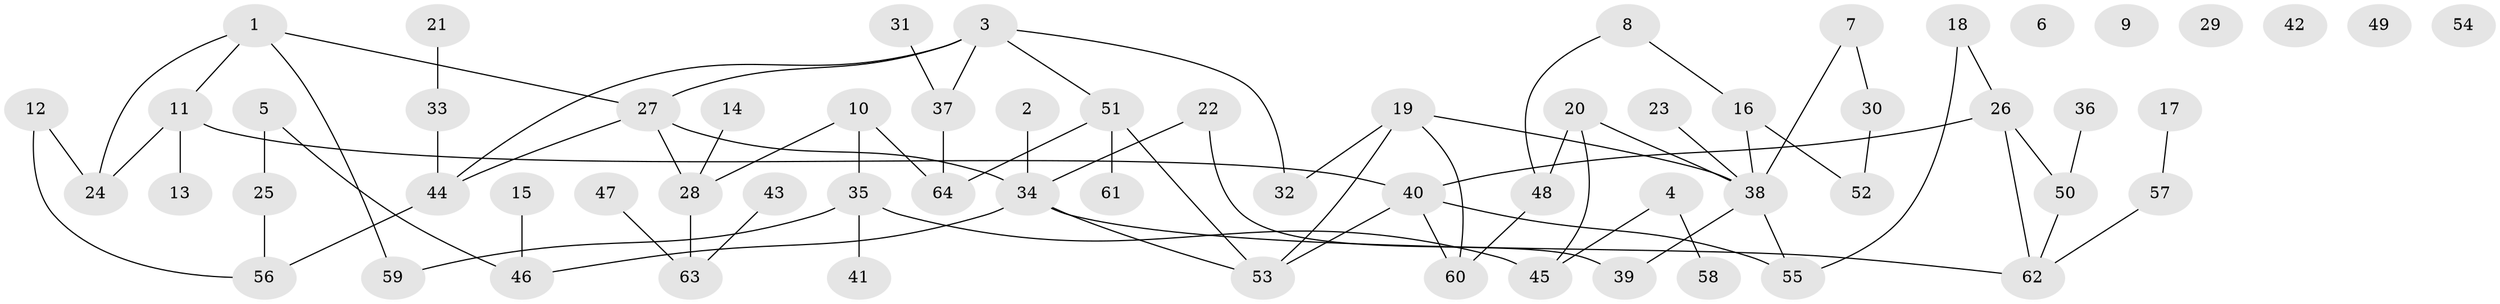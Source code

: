 // coarse degree distribution, {4: 0.09523809523809523, 5: 0.11904761904761904, 1: 0.2619047619047619, 3: 0.21428571428571427, 0: 0.14285714285714285, 7: 0.023809523809523808, 2: 0.09523809523809523, 6: 0.047619047619047616}
// Generated by graph-tools (version 1.1) at 2025/41/03/06/25 10:41:21]
// undirected, 64 vertices, 77 edges
graph export_dot {
graph [start="1"]
  node [color=gray90,style=filled];
  1;
  2;
  3;
  4;
  5;
  6;
  7;
  8;
  9;
  10;
  11;
  12;
  13;
  14;
  15;
  16;
  17;
  18;
  19;
  20;
  21;
  22;
  23;
  24;
  25;
  26;
  27;
  28;
  29;
  30;
  31;
  32;
  33;
  34;
  35;
  36;
  37;
  38;
  39;
  40;
  41;
  42;
  43;
  44;
  45;
  46;
  47;
  48;
  49;
  50;
  51;
  52;
  53;
  54;
  55;
  56;
  57;
  58;
  59;
  60;
  61;
  62;
  63;
  64;
  1 -- 11;
  1 -- 24;
  1 -- 27;
  1 -- 59;
  2 -- 34;
  3 -- 27;
  3 -- 32;
  3 -- 37;
  3 -- 44;
  3 -- 51;
  4 -- 45;
  4 -- 58;
  5 -- 25;
  5 -- 46;
  7 -- 30;
  7 -- 38;
  8 -- 16;
  8 -- 48;
  10 -- 28;
  10 -- 35;
  10 -- 64;
  11 -- 13;
  11 -- 24;
  11 -- 40;
  12 -- 24;
  12 -- 56;
  14 -- 28;
  15 -- 46;
  16 -- 38;
  16 -- 52;
  17 -- 57;
  18 -- 26;
  18 -- 55;
  19 -- 32;
  19 -- 38;
  19 -- 53;
  19 -- 60;
  20 -- 38;
  20 -- 45;
  20 -- 48;
  21 -- 33;
  22 -- 34;
  22 -- 39;
  23 -- 38;
  25 -- 56;
  26 -- 40;
  26 -- 50;
  26 -- 62;
  27 -- 28;
  27 -- 34;
  27 -- 44;
  28 -- 63;
  30 -- 52;
  31 -- 37;
  33 -- 44;
  34 -- 46;
  34 -- 53;
  34 -- 62;
  35 -- 41;
  35 -- 45;
  35 -- 59;
  36 -- 50;
  37 -- 64;
  38 -- 39;
  38 -- 55;
  40 -- 53;
  40 -- 55;
  40 -- 60;
  43 -- 63;
  44 -- 56;
  47 -- 63;
  48 -- 60;
  50 -- 62;
  51 -- 53;
  51 -- 61;
  51 -- 64;
  57 -- 62;
}
